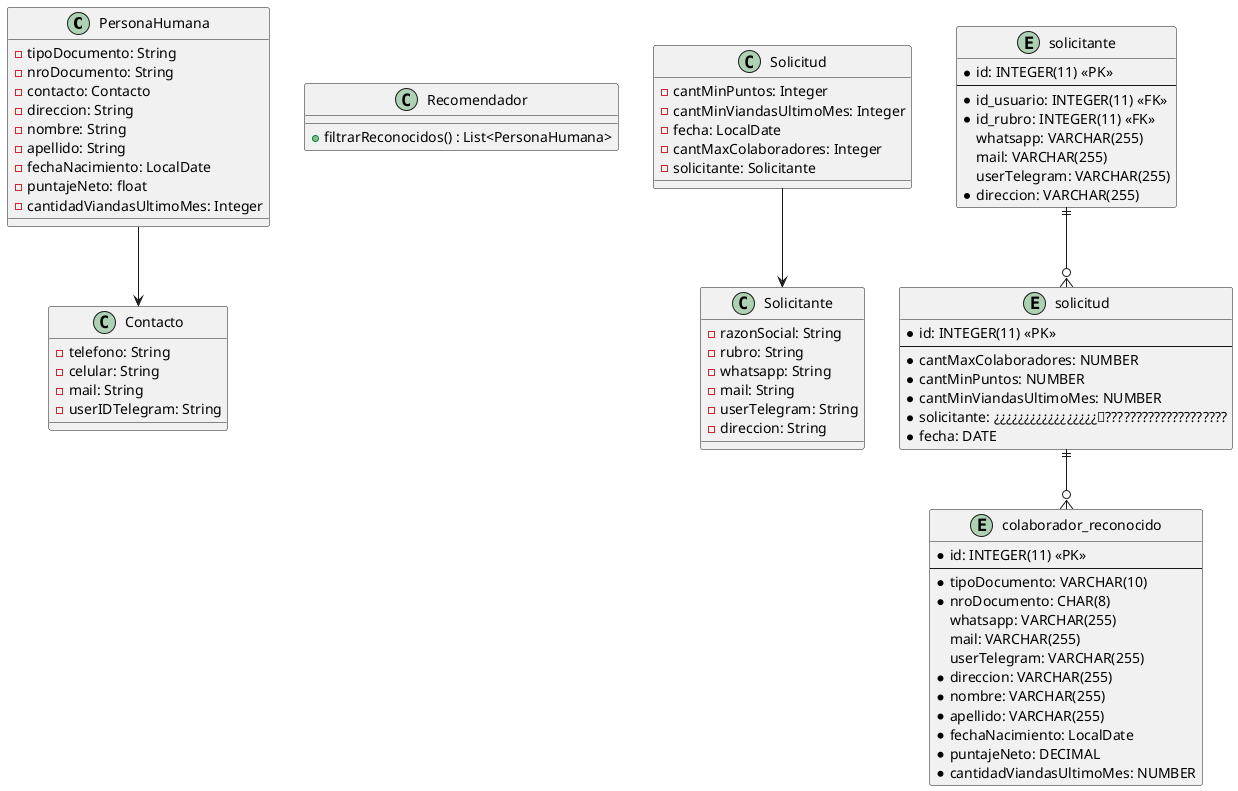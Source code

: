 @startuml diagramaDeClases

class PersonaHumana {
 - tipoDocumento: String
 - nroDocumento: String
 - contacto: Contacto
 - direccion: String
 - nombre: String
 - apellido: String
 - fechaNacimiento: LocalDate
 - puntajeNeto: float
 - cantidadViandasUltimoMes: Integer
}

class Contacto {
 - telefono: String
 - celular: String
 - mail: String
 - userIDTelegram: String
}

PersonaHumana --> Contacto

class Recomendador{
    + filtrarReconocidos() : List<PersonaHumana>
}

class Solicitud {
    - cantMinPuntos: Integer
    - cantMinViandasUltimoMes: Integer
    - fecha: LocalDate
    - cantMaxColaboradores: Integer
    - solicitante: Solicitante 
}

class Solicitante {
 - razonSocial: String
 - rubro: String
 - whatsapp: String
 - mail: String
 - userTelegram: String
 - direccion: String
}

Solicitud --> Solicitante

'-----------------------------------------------------------------------'

entity colaborador_reconocido {
 * id: INTEGER(11) <<PK>>
 --
 * tipoDocumento: VARCHAR(10)
 * nroDocumento: CHAR(8)
 whatsapp: VARCHAR(255)
 mail: VARCHAR(255)
 userTelegram: VARCHAR(255)
 * direccion: VARCHAR(255)
 * nombre: VARCHAR(255)
 * apellido: VARCHAR(255)
 * fechaNacimiento: LocalDate
 * puntajeNeto: DECIMAL
 * cantidadViandasUltimoMes: NUMBER
}

entity solicitud {
 * id: INTEGER(11) <<PK>>
 --
 * cantMaxColaboradores: NUMBER
 * cantMinPuntos: NUMBER
 * cantMinViandasUltimoMes: NUMBER
 * solicitante: ¿¿¿¿¿¿¿¿¿¿¿¿¿¿¿¿¿🥸????????????????????
 * fecha: DATE
}

entity solicitante {
 * id: INTEGER(11) <<PK>>
 --
 * id_usuario: INTEGER(11) <<FK>>
 * id_rubro: INTEGER(11) <<FK>>
 whatsapp: VARCHAR(255)
 mail: VARCHAR(255)
 userTelegram: VARCHAR(255)
 * direccion: VARCHAR(255)
}

solicitud   ||--o{colaborador_reconocido
solicitante ||--o{ solicitud

@enduml